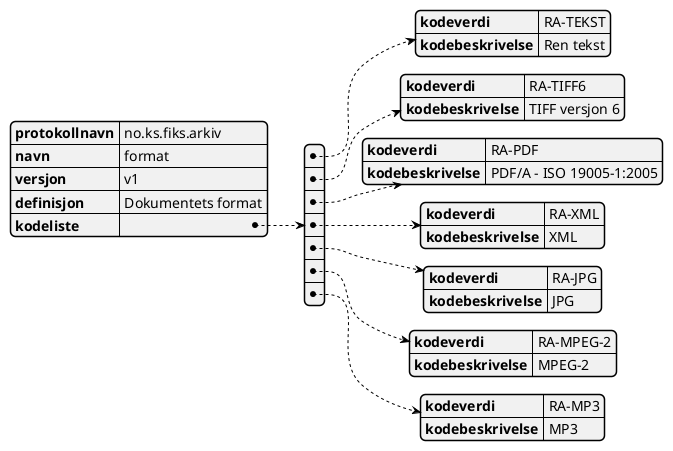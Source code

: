 @startjson
{
  "protokollnavn": "no.ks.fiks.arkiv",
  "navn": "format",
  "versjon": "v1",
  "definisjon": "Dokumentets format",
  "kodeliste": [
    {
      "kodeverdi" : "RA-TEKST",
      "kodebeskrivelse" : "Ren tekst"
    },
    {
      "kodeverdi" : "RA-TIFF6",
      "kodebeskrivelse" : "TIFF versjon 6"
    },
    {
      "kodeverdi" : "RA-PDF",
      "kodebeskrivelse" : "PDF/A - ISO 19005-1:2005"
    },
    {
      "kodeverdi" : "RA-XML",
      "kodebeskrivelse" : "XML"
    },
    {
      "kodeverdi" : "RA-JPG",
      "kodebeskrivelse" : "JPG"
    },
    {
      "kodeverdi" : "RA-MPEG-2",
      "kodebeskrivelse" : "MPEG-2"
    },
    {
      "kodeverdi" : "RA-MP3",
      "kodebeskrivelse" : "MP3"
    }
  ]
}
@endjson